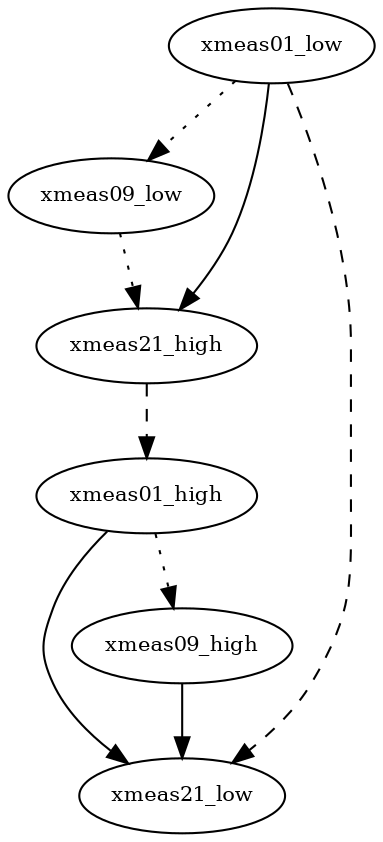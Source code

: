 digraph {
	0 [label=xmeas01_low fontsize=10 shape=oval width=0]
	4 [label=xmeas09_low fontsize=10 shape=oval width=0]
	5 [label=xmeas21_low fontsize=10 shape=oval width=0]
	6 [label=xmeas01_high fontsize=10 shape=oval width=0]
	10 [label=xmeas09_high fontsize=10 shape=oval width=0]
	11 [label=xmeas21_high fontsize=10 shape=oval width=0]
	0 -> 4 [label="" style=dotted]
	0 -> 5 [label="" style=dashed]
	6 -> 5 [label="" style=solid]
	10 -> 5 [label="" style=solid]
	11 -> 6 [label="" style=dashed]
	6 -> 10 [label="" style=dotted]
	0 -> 11 [label="" style=solid]
	4 -> 11 [label="" style=dotted]
}
